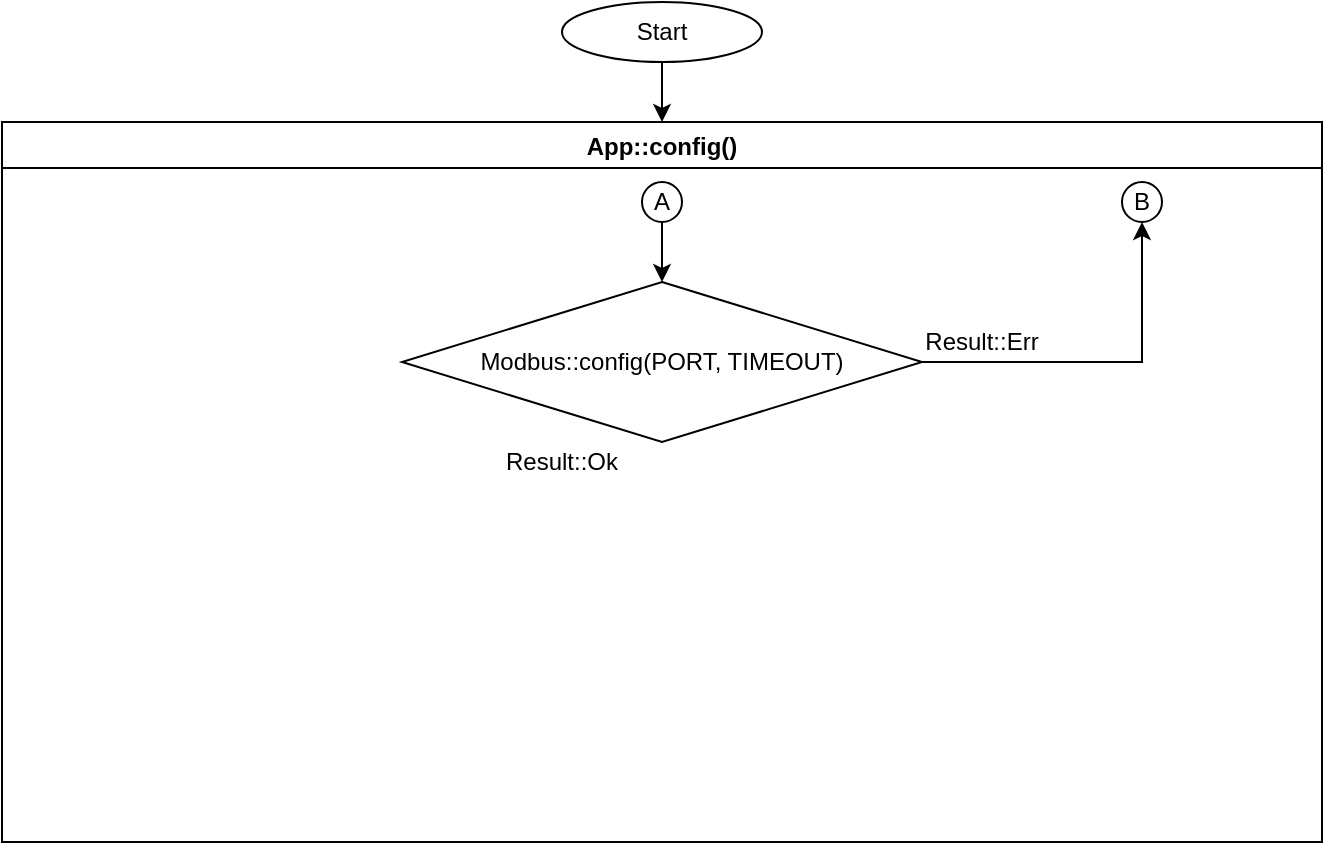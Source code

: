 <mxfile version="21.0.6" type="github">
  <diagram name="Page-1" id="urGqOtuxtQgJXz_80cXV">
    <mxGraphModel dx="686" dy="795" grid="1" gridSize="10" guides="1" tooltips="1" connect="1" arrows="1" fold="1" page="1" pageScale="1" pageWidth="827" pageHeight="1169" math="0" shadow="0">
      <root>
        <mxCell id="0" />
        <mxCell id="1" parent="0" />
        <mxCell id="JF8MVNHJGzDwxfhatBL4-4" style="edgeStyle=orthogonalEdgeStyle;rounded=0;orthogonalLoop=1;jettySize=auto;html=1;exitX=0.5;exitY=1;exitDx=0;exitDy=0;entryX=0.5;entryY=0;entryDx=0;entryDy=0;" edge="1" parent="1" source="JF8MVNHJGzDwxfhatBL4-1" target="JF8MVNHJGzDwxfhatBL4-3">
          <mxGeometry relative="1" as="geometry" />
        </mxCell>
        <mxCell id="JF8MVNHJGzDwxfhatBL4-1" value="Start" style="ellipse;whiteSpace=wrap;html=1;" vertex="1" parent="1">
          <mxGeometry x="350" y="30" width="100" height="30" as="geometry" />
        </mxCell>
        <mxCell id="JF8MVNHJGzDwxfhatBL4-3" value="App::config()" style="swimlane;" vertex="1" parent="1">
          <mxGeometry x="70" y="90" width="660" height="360" as="geometry" />
        </mxCell>
        <mxCell id="JF8MVNHJGzDwxfhatBL4-8" style="edgeStyle=orthogonalEdgeStyle;rounded=0;orthogonalLoop=1;jettySize=auto;html=1;exitX=0.5;exitY=1;exitDx=0;exitDy=0;entryX=0.5;entryY=0;entryDx=0;entryDy=0;" edge="1" parent="JF8MVNHJGzDwxfhatBL4-3" source="JF8MVNHJGzDwxfhatBL4-5" target="JF8MVNHJGzDwxfhatBL4-7">
          <mxGeometry relative="1" as="geometry" />
        </mxCell>
        <mxCell id="JF8MVNHJGzDwxfhatBL4-5" value="A" style="ellipse;whiteSpace=wrap;html=1;" vertex="1" parent="JF8MVNHJGzDwxfhatBL4-3">
          <mxGeometry x="320" y="30" width="20" height="20" as="geometry" />
        </mxCell>
        <mxCell id="JF8MVNHJGzDwxfhatBL4-10" style="edgeStyle=orthogonalEdgeStyle;rounded=0;orthogonalLoop=1;jettySize=auto;html=1;exitX=1;exitY=0.5;exitDx=0;exitDy=0;" edge="1" parent="JF8MVNHJGzDwxfhatBL4-3" source="JF8MVNHJGzDwxfhatBL4-7" target="JF8MVNHJGzDwxfhatBL4-9">
          <mxGeometry relative="1" as="geometry" />
        </mxCell>
        <mxCell id="JF8MVNHJGzDwxfhatBL4-7" value="Modbus::config(PORT, TIMEOUT)" style="rhombus;whiteSpace=wrap;html=1;" vertex="1" parent="JF8MVNHJGzDwxfhatBL4-3">
          <mxGeometry x="200" y="80" width="260" height="80" as="geometry" />
        </mxCell>
        <mxCell id="JF8MVNHJGzDwxfhatBL4-9" value="B" style="ellipse;whiteSpace=wrap;html=1;" vertex="1" parent="JF8MVNHJGzDwxfhatBL4-3">
          <mxGeometry x="560" y="30" width="20" height="20" as="geometry" />
        </mxCell>
        <mxCell id="JF8MVNHJGzDwxfhatBL4-11" value="Result::Err" style="text;strokeColor=none;align=center;fillColor=none;html=1;verticalAlign=middle;whiteSpace=wrap;rounded=0;" vertex="1" parent="JF8MVNHJGzDwxfhatBL4-3">
          <mxGeometry x="450" y="100" width="80" height="20" as="geometry" />
        </mxCell>
        <mxCell id="JF8MVNHJGzDwxfhatBL4-12" value="Result::Ok" style="text;strokeColor=none;align=center;fillColor=none;html=1;verticalAlign=middle;whiteSpace=wrap;rounded=0;" vertex="1" parent="JF8MVNHJGzDwxfhatBL4-3">
          <mxGeometry x="240" y="160" width="80" height="20" as="geometry" />
        </mxCell>
      </root>
    </mxGraphModel>
  </diagram>
</mxfile>

